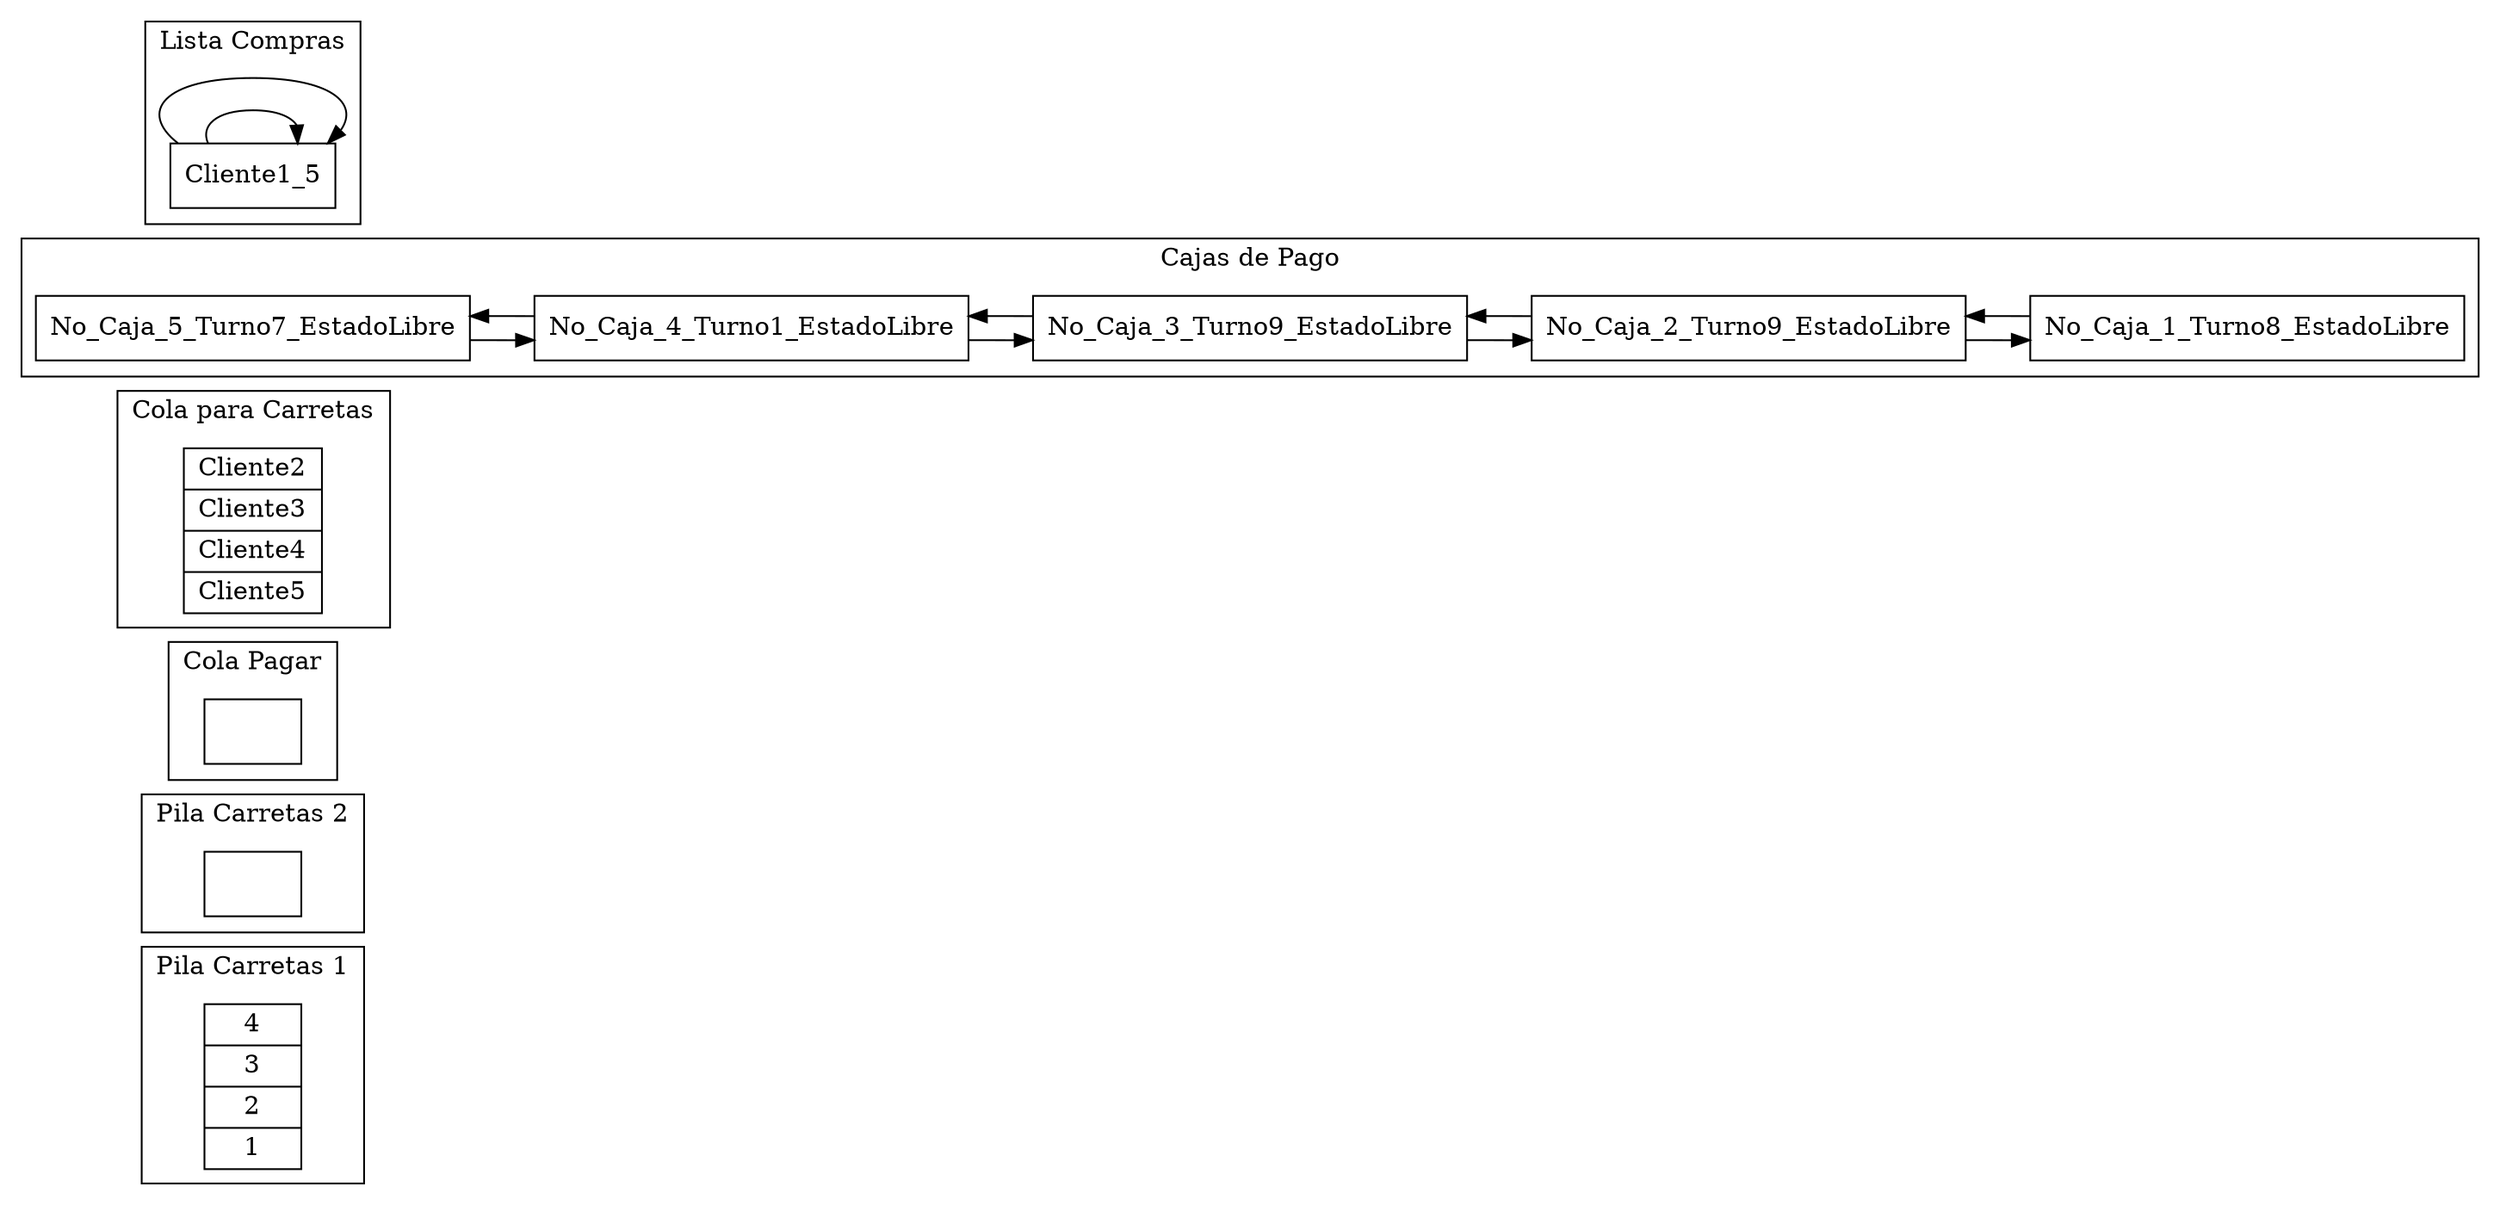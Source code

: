 digraph {
 rankdir=LR; 
 node [shape=record];subgraph cluster_0 { 
  label="Pila Carretas 1"; 
 struct1 [label ="<f0>4|<f1>3|<f2>2|<f3>1"];
}
 subgraph cluster_1 { 
  label="Pila Carretas 2"; 
 struct2 [label ="<f0>"];
}
 subgraph cluster_2 { 
  label="Cola Pagar"; 
 struct3 [label ="<f0>"];
}
 subgraph cluster_3 { 
  label="Cola para Carretas"; 
 struct4 [label ="<f0>Cliente2|<f1>Cliente3|<f2>Cliente4|<f3>Cliente5"];
}
 subgraph cluster_4 { 
 node [shape=record];
 label="Cajas de Pago";
No_Caja_5_Turno7_EstadoLibre -> No_Caja_4_Turno1_EstadoLibre;
No_Caja_4_Turno1_EstadoLibre -> No_Caja_5_Turno7_EstadoLibre;
No_Caja_4_Turno1_EstadoLibre -> No_Caja_3_Turno9_EstadoLibre;
No_Caja_3_Turno9_EstadoLibre -> No_Caja_4_Turno1_EstadoLibre;
No_Caja_3_Turno9_EstadoLibre -> No_Caja_2_Turno9_EstadoLibre;
No_Caja_2_Turno9_EstadoLibre -> No_Caja_3_Turno9_EstadoLibre;
No_Caja_2_Turno9_EstadoLibre -> No_Caja_1_Turno8_EstadoLibre;
No_Caja_1_Turno8_EstadoLibre -> No_Caja_2_Turno9_EstadoLibre;

}
 subgraph cluster_5 { 
 node [shape=record];
 label="Lista Compras";
Cliente1_5 -> Cliente1_5;
Cliente1_5 -> Cliente1_5;

}
}